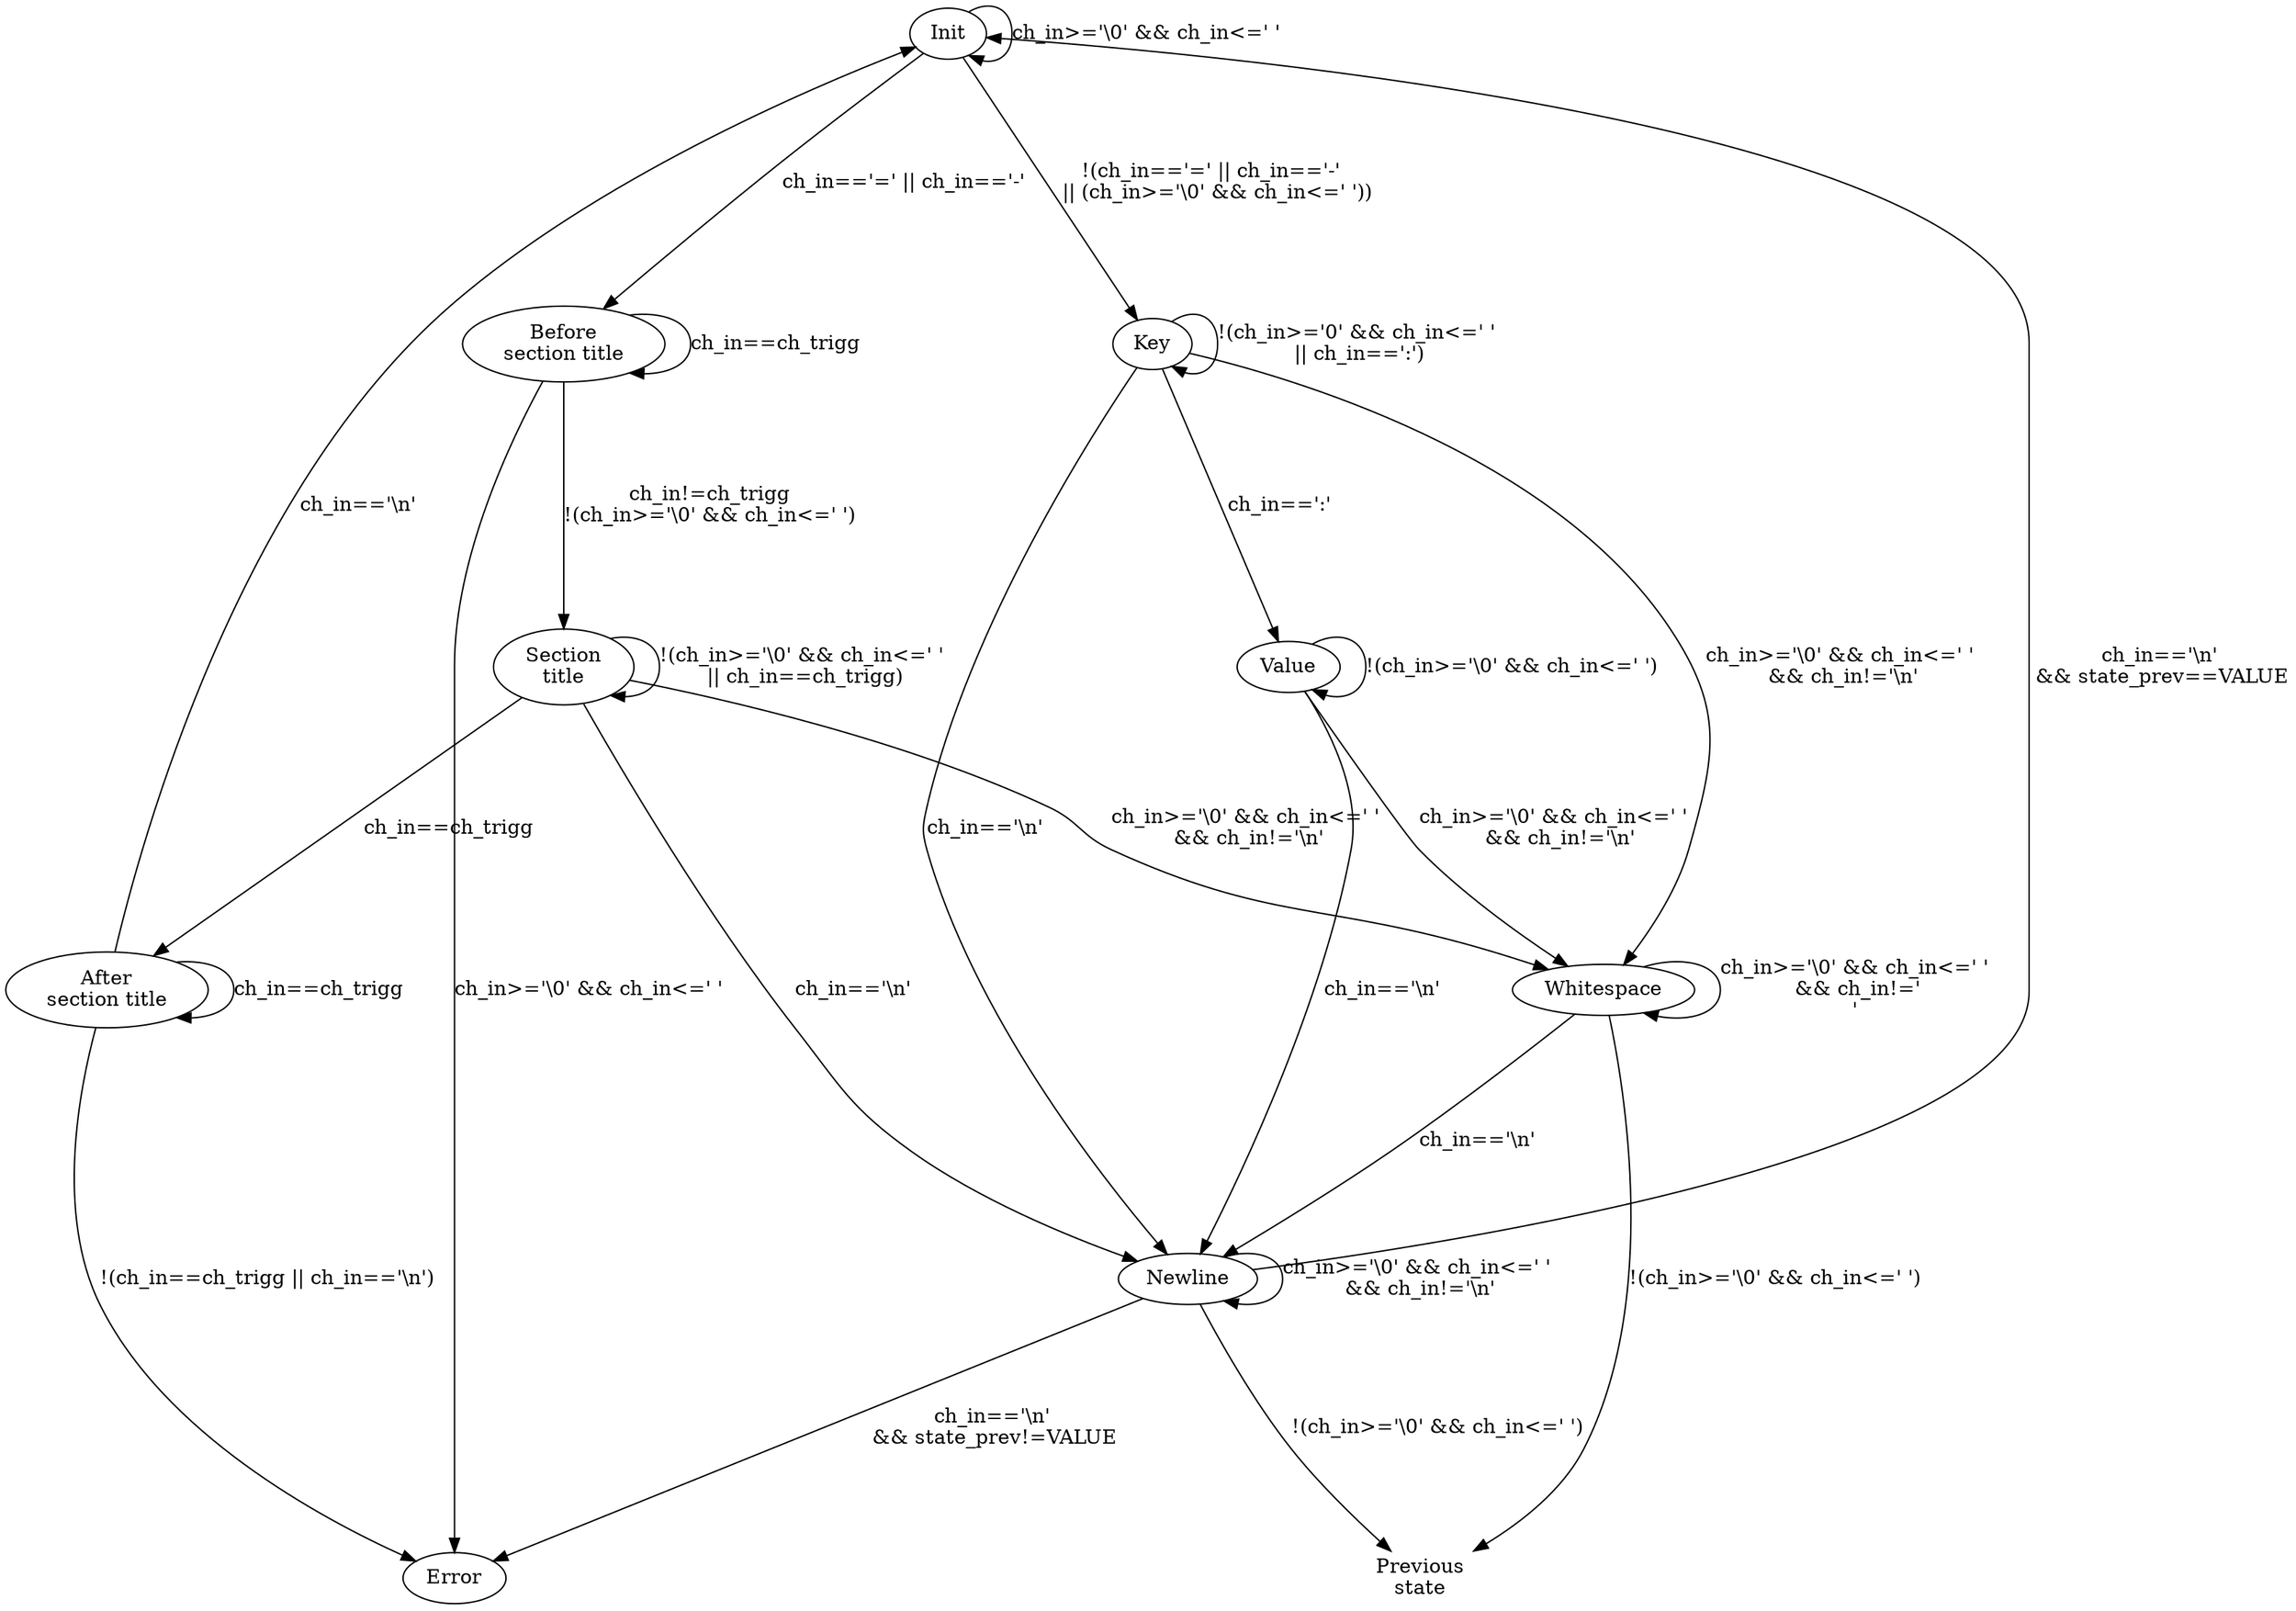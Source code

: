 digraph "Parser"
	{
	ranksep=2
	init[label="Init"];
	section_title_before[label="Before\nsection title"];
	section_title[label="Section\ntitle"];
	section_title_after[label="After\nsection title"];
	key[label="Key"];
	value[label="Value"];
	whitespace[label="Whitespace"];
	newline[label="Newline"];
	error[label="Error"];
	state_prev[label="Previous\nstate",shape="none"];

	init->section_title_before[label="ch_in=='=' || ch_in=='-'"];
	init->init[label="ch_in>='\\0' && ch_in<=' '"];
	init->key[label="!(ch_in=='=' || ch_in=='-' \n || (ch_in>='\\0' && ch_in<=' '))"];

	whitespace->whitespace[label="ch_in>='\\0' && ch_in<=' '\n && ch_in!='\n'"];
	whitespace->state_prev[label="!(ch_in>='\\0' && ch_in<=' ')"];
	whitespace->newline[label="ch_in=='\\n'"]

	section_title_before->section_title[label="ch_in!=ch_trigg\n!(ch_in>='\\0' && ch_in<=' ')"];
	section_title_before->section_title_before[label="ch_in==ch_trigg"];
	section_title_before->error[label="ch_in>='\\0' && ch_in<=' '"];

	section_title->whitespace[label="ch_in>='\\0' && ch_in<=' '\n && ch_in!='\\n'"];
	section_title->newline[label="ch_in=='\\n'"];
	section_title->section_title[label="!(ch_in>='\\0' && ch_in<=' '\n || ch_in==ch_trigg)"];
	section_title->section_title_after[label="ch_in==ch_trigg"];

	section_title_after->section_title_after[label="ch_in==ch_trigg"];
	section_title_after->init[label="ch_in=='\\n'"];
	section_title_after->error[label="!(ch_in==ch_trigg || ch_in=='\\n')"];

	key->value[label="ch_in==':'"];
	key->newline[label="ch_in=='\\n'"];
	key->whitespace[label="ch_in>='\\0' && ch_in<=' '\n && ch_in!='\\n'"];
	key->key[label="!(ch_in>='\0' && ch_in<=' '\n || ch_in==':')"];

	value->whitespace[label="ch_in>='\\0' && ch_in<=' '\n  && ch_in!='\\n'"];
	value->newline[label="ch_in=='\\n'"];
	value->value[label="!(ch_in>='\\0' && ch_in<=' ')"];


	newline->error[label="ch_in=='\\n'\n && state_prev!=VALUE"];
	newline->init[label="ch_in=='\\n'\n && state_prev==VALUE"];
	newline->newline[label="ch_in>='\\0' && ch_in<=' '\n && ch_in!='\\n'"];
	newline->state_prev[label="!(ch_in>='\\0' && ch_in<=' ')"];
	}
